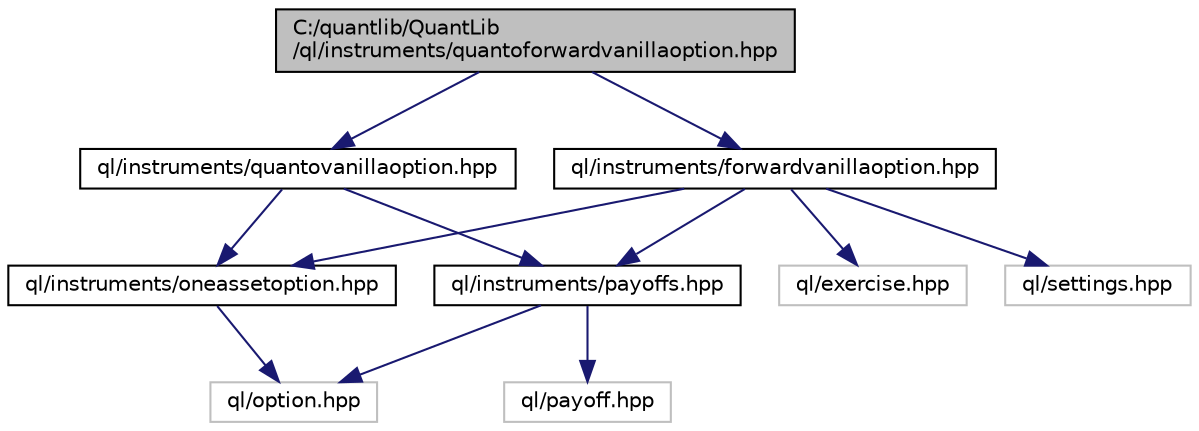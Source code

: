 digraph "C:/quantlib/QuantLib/ql/instruments/quantoforwardvanillaoption.hpp"
{
  edge [fontname="Helvetica",fontsize="10",labelfontname="Helvetica",labelfontsize="10"];
  node [fontname="Helvetica",fontsize="10",shape=record];
  Node1 [label="C:/quantlib/QuantLib\l/ql/instruments/quantoforwardvanillaoption.hpp",height=0.2,width=0.4,color="black", fillcolor="grey75", style="filled", fontcolor="black"];
  Node1 -> Node2 [color="midnightblue",fontsize="10",style="solid"];
  Node2 [label="ql/instruments/quantovanillaoption.hpp",height=0.2,width=0.4,color="black", fillcolor="white", style="filled",URL="$quantovanillaoption_8hpp.html",tooltip="Quanto version of a vanilla option. "];
  Node2 -> Node3 [color="midnightblue",fontsize="10",style="solid"];
  Node3 [label="ql/instruments/oneassetoption.hpp",height=0.2,width=0.4,color="black", fillcolor="white", style="filled",URL="$oneassetoption_8hpp.html",tooltip="Option on a single asset. "];
  Node3 -> Node4 [color="midnightblue",fontsize="10",style="solid"];
  Node4 [label="ql/option.hpp",height=0.2,width=0.4,color="grey75", fillcolor="white", style="filled"];
  Node2 -> Node5 [color="midnightblue",fontsize="10",style="solid"];
  Node5 [label="ql/instruments/payoffs.hpp",height=0.2,width=0.4,color="black", fillcolor="white", style="filled",URL="$payoffs_8hpp.html",tooltip="Payoffs for various options. "];
  Node5 -> Node4 [color="midnightblue",fontsize="10",style="solid"];
  Node5 -> Node6 [color="midnightblue",fontsize="10",style="solid"];
  Node6 [label="ql/payoff.hpp",height=0.2,width=0.4,color="grey75", fillcolor="white", style="filled"];
  Node1 -> Node7 [color="midnightblue",fontsize="10",style="solid"];
  Node7 [label="ql/instruments/forwardvanillaoption.hpp",height=0.2,width=0.4,color="black", fillcolor="white", style="filled",URL="$forwardvanillaoption_8hpp.html",tooltip="Forward version of a vanilla option. "];
  Node7 -> Node3 [color="midnightblue",fontsize="10",style="solid"];
  Node7 -> Node5 [color="midnightblue",fontsize="10",style="solid"];
  Node7 -> Node8 [color="midnightblue",fontsize="10",style="solid"];
  Node8 [label="ql/exercise.hpp",height=0.2,width=0.4,color="grey75", fillcolor="white", style="filled"];
  Node7 -> Node9 [color="midnightblue",fontsize="10",style="solid"];
  Node9 [label="ql/settings.hpp",height=0.2,width=0.4,color="grey75", fillcolor="white", style="filled"];
}
